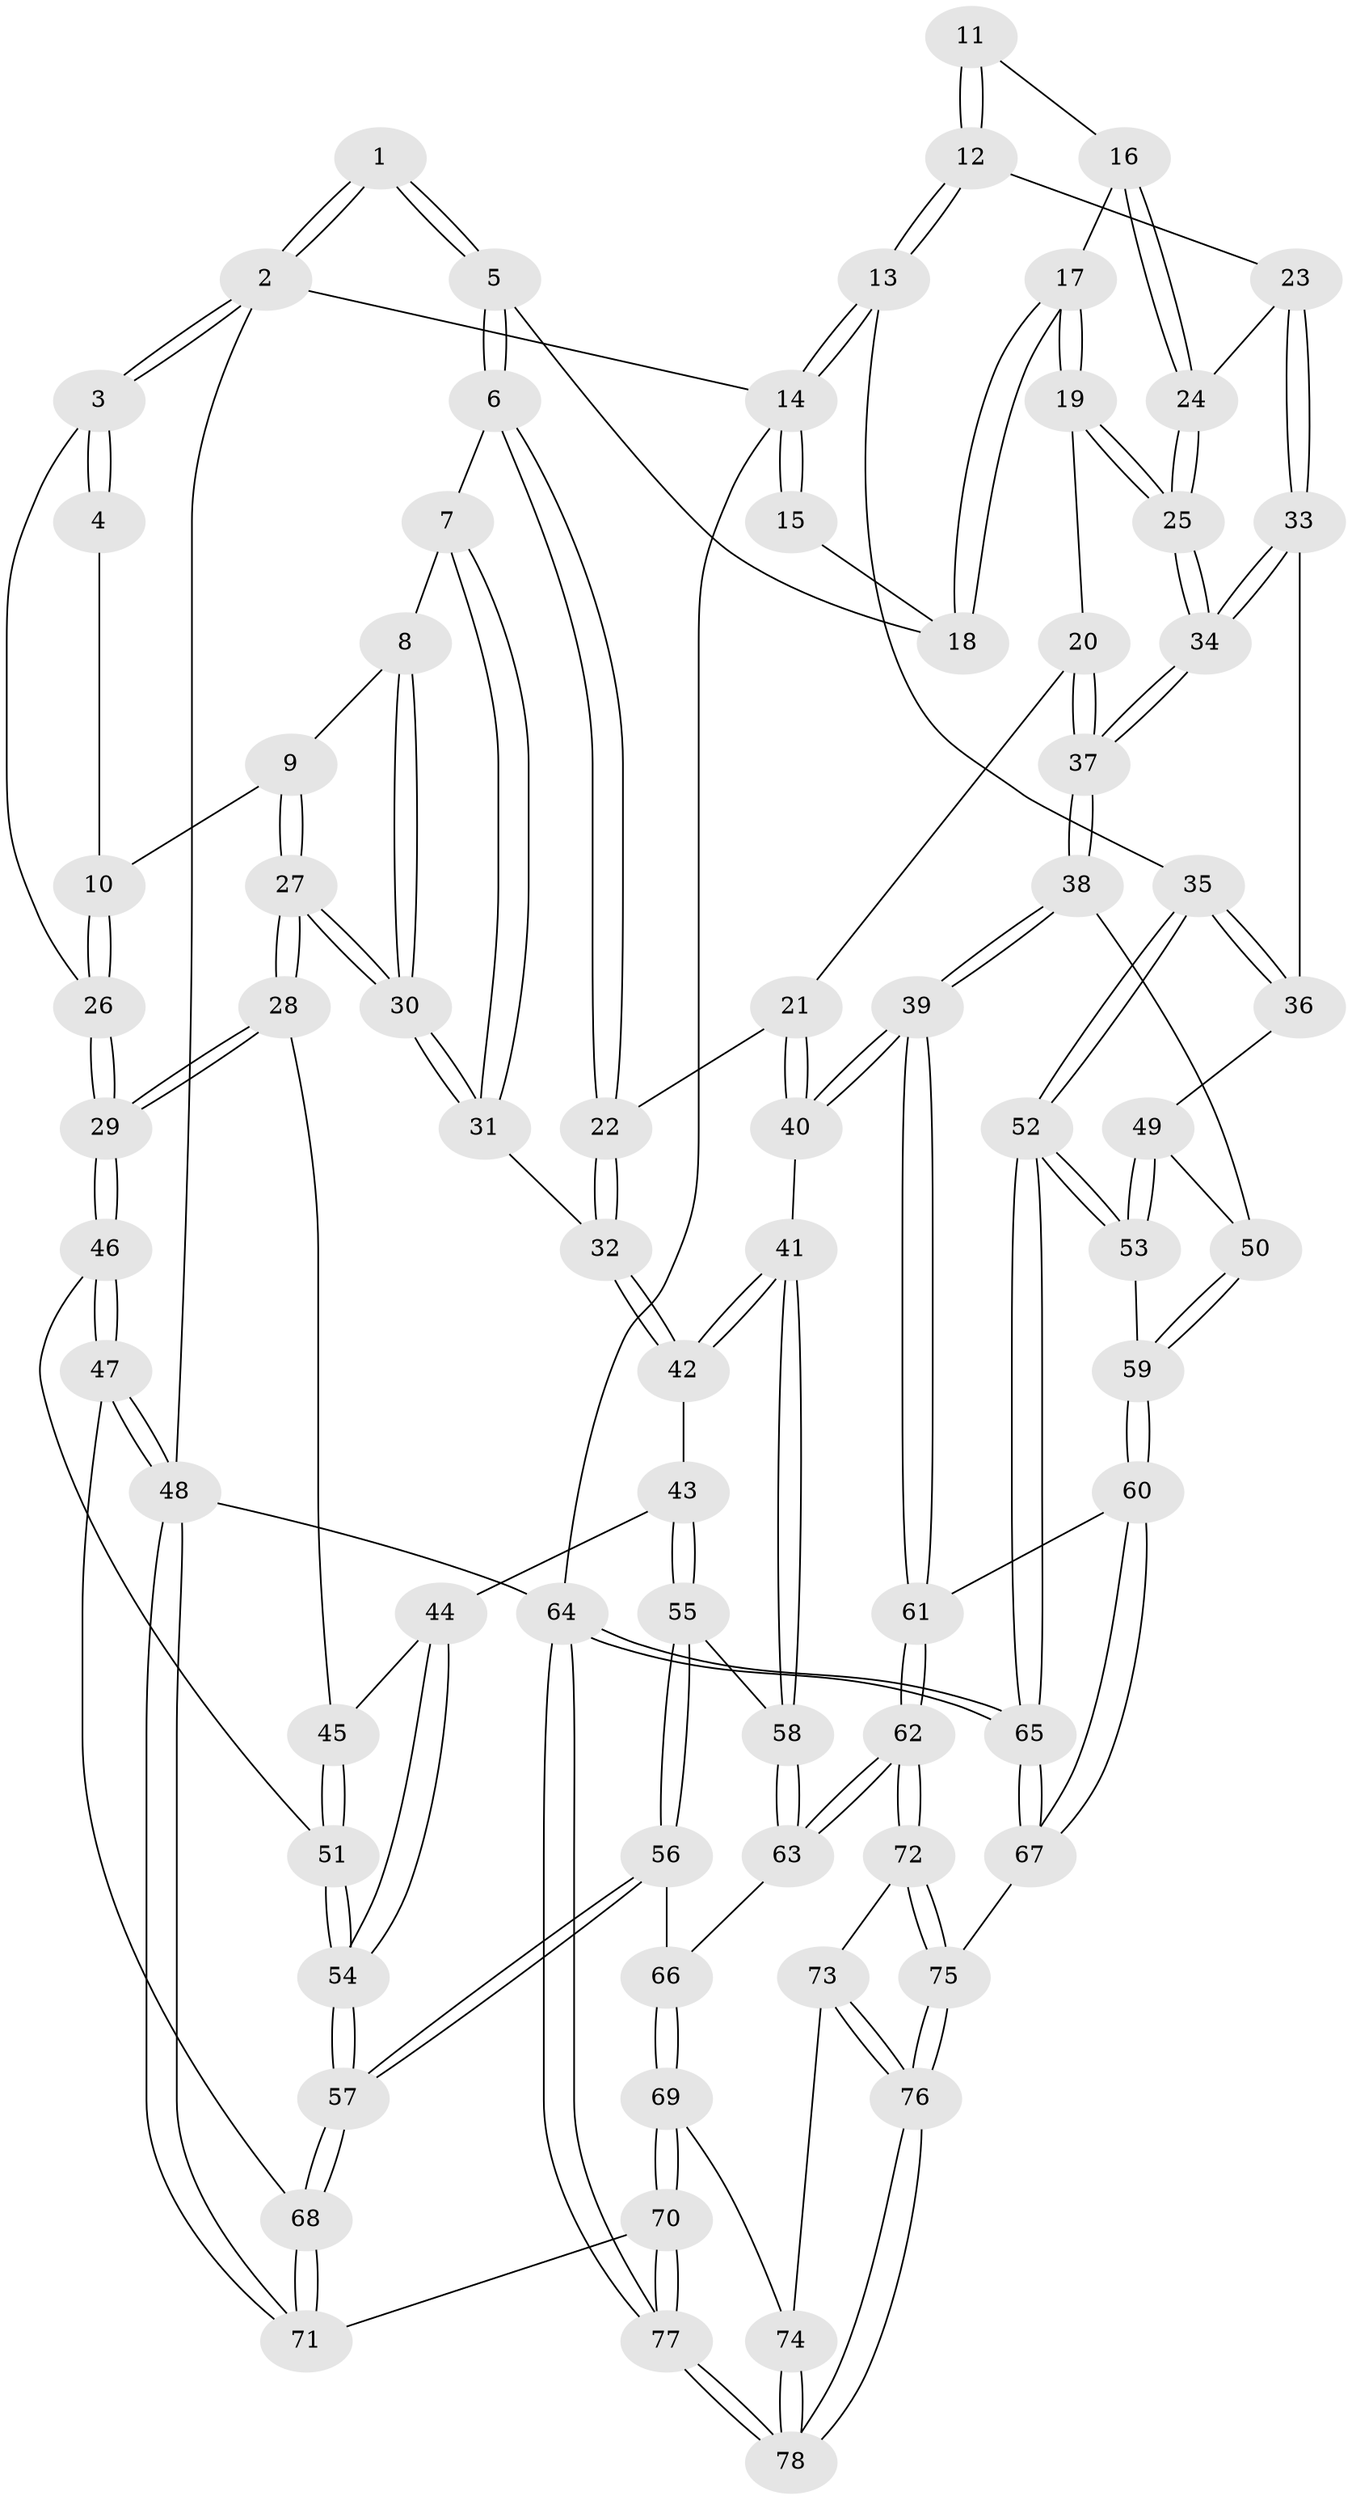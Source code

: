 // coarse degree distribution, {5: 0.2391304347826087, 3: 0.21739130434782608, 7: 0.021739130434782608, 4: 0.45652173913043476, 6: 0.06521739130434782}
// Generated by graph-tools (version 1.1) at 2025/52/02/27/25 19:52:38]
// undirected, 78 vertices, 192 edges
graph export_dot {
graph [start="1"]
  node [color=gray90,style=filled];
  1 [pos="+0.31321520579843565+0"];
  2 [pos="+0+0"];
  3 [pos="+0+0.17844147901882002"];
  4 [pos="+0.09598689693225436+0.10143903342693947"];
  5 [pos="+0.3517169887069011+0"];
  6 [pos="+0.30817099102079776+0.13447847850561295"];
  7 [pos="+0.2957828020000607+0.14885700581103326"];
  8 [pos="+0.19588676142473463+0.21471504243765957"];
  9 [pos="+0.10503959618773111+0.21845839918428897"];
  10 [pos="+0.0979707184600644+0.2048488920018587"];
  11 [pos="+0.8094500103912987+0.1444473243708658"];
  12 [pos="+0.8365533402581543+0.23268653343556056"];
  13 [pos="+1+0.1938671352881044"];
  14 [pos="+1+0"];
  15 [pos="+0.7282312866985323+0"];
  16 [pos="+0.6461048177315244+0.1607791268509745"];
  17 [pos="+0.508823593510743+0"];
  18 [pos="+0.4915151399482132+0"];
  19 [pos="+0.5141182951312009+0.26818548009780796"];
  20 [pos="+0.5091037704840329+0.2770882298599708"];
  21 [pos="+0.4275165724777581+0.3466096022172835"];
  22 [pos="+0.3802913231825248+0.3484162316341748"];
  23 [pos="+0.8287062391745449+0.2401487608644202"];
  24 [pos="+0.697790350889952+0.25065406863947576"];
  25 [pos="+0.6691474150887056+0.289862773151498"];
  26 [pos="+0+0.29609842890840465"];
  27 [pos="+0.11456131829148734+0.39762049996486604"];
  28 [pos="+0.10589749890797237+0.4089683832675817"];
  29 [pos="+0+0.48500397686994295"];
  30 [pos="+0.14970845424063847+0.37622015118198604"];
  31 [pos="+0.20327120360307432+0.35438816661134737"];
  32 [pos="+0.3734671152093678+0.3547038072174901"];
  33 [pos="+0.8219964652050529+0.4309421602602268"];
  34 [pos="+0.6581336128487406+0.4598013744890391"];
  35 [pos="+1+0.43780624867789475"];
  36 [pos="+0.8794810424539719+0.46609209615504776"];
  37 [pos="+0.6535222194651737+0.4638701870644045"];
  38 [pos="+0.626249795297039+0.5009450208525165"];
  39 [pos="+0.6081059297630332+0.5108354913837901"];
  40 [pos="+0.574650558304772+0.5119053595851883"];
  41 [pos="+0.4974726311240622+0.5548821835101682"];
  42 [pos="+0.36003440625271+0.4164122776577756"];
  43 [pos="+0.2977458658100994+0.5321193816672936"];
  44 [pos="+0.2539318509427541+0.5298231388504118"];
  45 [pos="+0.21103105048450474+0.5000697758269188"];
  46 [pos="+0+0.48993906119518554"];
  47 [pos="+0+0.9699055861511146"];
  48 [pos="+0+1"];
  49 [pos="+0.8568616317249391+0.5610827147834699"];
  50 [pos="+0.6632704542597713+0.5333268717057109"];
  51 [pos="+0.10139549948355436+0.6526793147349723"];
  52 [pos="+1+0.7462369397311257"];
  53 [pos="+0.8476571163022855+0.6128826242819139"];
  54 [pos="+0.16624273147270505+0.7067380252942487"];
  55 [pos="+0.3554953850054238+0.5858067631421221"];
  56 [pos="+0.2513432617964323+0.7534827545502101"];
  57 [pos="+0.18738306490626613+0.760071279362141"];
  58 [pos="+0.4371405824468791+0.6069260504193398"];
  59 [pos="+0.7934222960162434+0.6560760175568415"];
  60 [pos="+0.7703701190717537+0.7625845700008611"];
  61 [pos="+0.6187228656117298+0.6508729881770445"];
  62 [pos="+0.5290085089003413+0.7855586725212723"];
  63 [pos="+0.45681266766811585+0.7318978038245915"];
  64 [pos="+1+1"];
  65 [pos="+1+0.7478979810237817"];
  66 [pos="+0.3370945311684649+0.7841062071872619"];
  67 [pos="+0.7754689000315753+0.8064914757690594"];
  68 [pos="+0.1842891503542444+0.7653577124608261"];
  69 [pos="+0.3837212037478037+1"];
  70 [pos="+0.3114719026330099+1"];
  71 [pos="+0.23839599752690335+1"];
  72 [pos="+0.5347994429935342+0.7965958950769177"];
  73 [pos="+0.5065475706649624+0.8793596846686723"];
  74 [pos="+0.4954308545255668+0.9064697886249302"];
  75 [pos="+0.7572401306218149+0.8371139430271524"];
  76 [pos="+0.7642754954850055+0.9606225785391216"];
  77 [pos="+0.8396433466210566+1"];
  78 [pos="+0.7728770089836194+1"];
  1 -- 2;
  1 -- 2;
  1 -- 5;
  1 -- 5;
  2 -- 3;
  2 -- 3;
  2 -- 14;
  2 -- 48;
  3 -- 4;
  3 -- 4;
  3 -- 26;
  4 -- 10;
  5 -- 6;
  5 -- 6;
  5 -- 18;
  6 -- 7;
  6 -- 22;
  6 -- 22;
  7 -- 8;
  7 -- 31;
  7 -- 31;
  8 -- 9;
  8 -- 30;
  8 -- 30;
  9 -- 10;
  9 -- 27;
  9 -- 27;
  10 -- 26;
  10 -- 26;
  11 -- 12;
  11 -- 12;
  11 -- 16;
  12 -- 13;
  12 -- 13;
  12 -- 23;
  13 -- 14;
  13 -- 14;
  13 -- 35;
  14 -- 15;
  14 -- 15;
  14 -- 64;
  15 -- 18;
  16 -- 17;
  16 -- 24;
  16 -- 24;
  17 -- 18;
  17 -- 18;
  17 -- 19;
  17 -- 19;
  19 -- 20;
  19 -- 25;
  19 -- 25;
  20 -- 21;
  20 -- 37;
  20 -- 37;
  21 -- 22;
  21 -- 40;
  21 -- 40;
  22 -- 32;
  22 -- 32;
  23 -- 24;
  23 -- 33;
  23 -- 33;
  24 -- 25;
  24 -- 25;
  25 -- 34;
  25 -- 34;
  26 -- 29;
  26 -- 29;
  27 -- 28;
  27 -- 28;
  27 -- 30;
  27 -- 30;
  28 -- 29;
  28 -- 29;
  28 -- 45;
  29 -- 46;
  29 -- 46;
  30 -- 31;
  30 -- 31;
  31 -- 32;
  32 -- 42;
  32 -- 42;
  33 -- 34;
  33 -- 34;
  33 -- 36;
  34 -- 37;
  34 -- 37;
  35 -- 36;
  35 -- 36;
  35 -- 52;
  35 -- 52;
  36 -- 49;
  37 -- 38;
  37 -- 38;
  38 -- 39;
  38 -- 39;
  38 -- 50;
  39 -- 40;
  39 -- 40;
  39 -- 61;
  39 -- 61;
  40 -- 41;
  41 -- 42;
  41 -- 42;
  41 -- 58;
  41 -- 58;
  42 -- 43;
  43 -- 44;
  43 -- 55;
  43 -- 55;
  44 -- 45;
  44 -- 54;
  44 -- 54;
  45 -- 51;
  45 -- 51;
  46 -- 47;
  46 -- 47;
  46 -- 51;
  47 -- 48;
  47 -- 48;
  47 -- 68;
  48 -- 71;
  48 -- 71;
  48 -- 64;
  49 -- 50;
  49 -- 53;
  49 -- 53;
  50 -- 59;
  50 -- 59;
  51 -- 54;
  51 -- 54;
  52 -- 53;
  52 -- 53;
  52 -- 65;
  52 -- 65;
  53 -- 59;
  54 -- 57;
  54 -- 57;
  55 -- 56;
  55 -- 56;
  55 -- 58;
  56 -- 57;
  56 -- 57;
  56 -- 66;
  57 -- 68;
  57 -- 68;
  58 -- 63;
  58 -- 63;
  59 -- 60;
  59 -- 60;
  60 -- 61;
  60 -- 67;
  60 -- 67;
  61 -- 62;
  61 -- 62;
  62 -- 63;
  62 -- 63;
  62 -- 72;
  62 -- 72;
  63 -- 66;
  64 -- 65;
  64 -- 65;
  64 -- 77;
  64 -- 77;
  65 -- 67;
  65 -- 67;
  66 -- 69;
  66 -- 69;
  67 -- 75;
  68 -- 71;
  68 -- 71;
  69 -- 70;
  69 -- 70;
  69 -- 74;
  70 -- 71;
  70 -- 77;
  70 -- 77;
  72 -- 73;
  72 -- 75;
  72 -- 75;
  73 -- 74;
  73 -- 76;
  73 -- 76;
  74 -- 78;
  74 -- 78;
  75 -- 76;
  75 -- 76;
  76 -- 78;
  76 -- 78;
  77 -- 78;
  77 -- 78;
}
